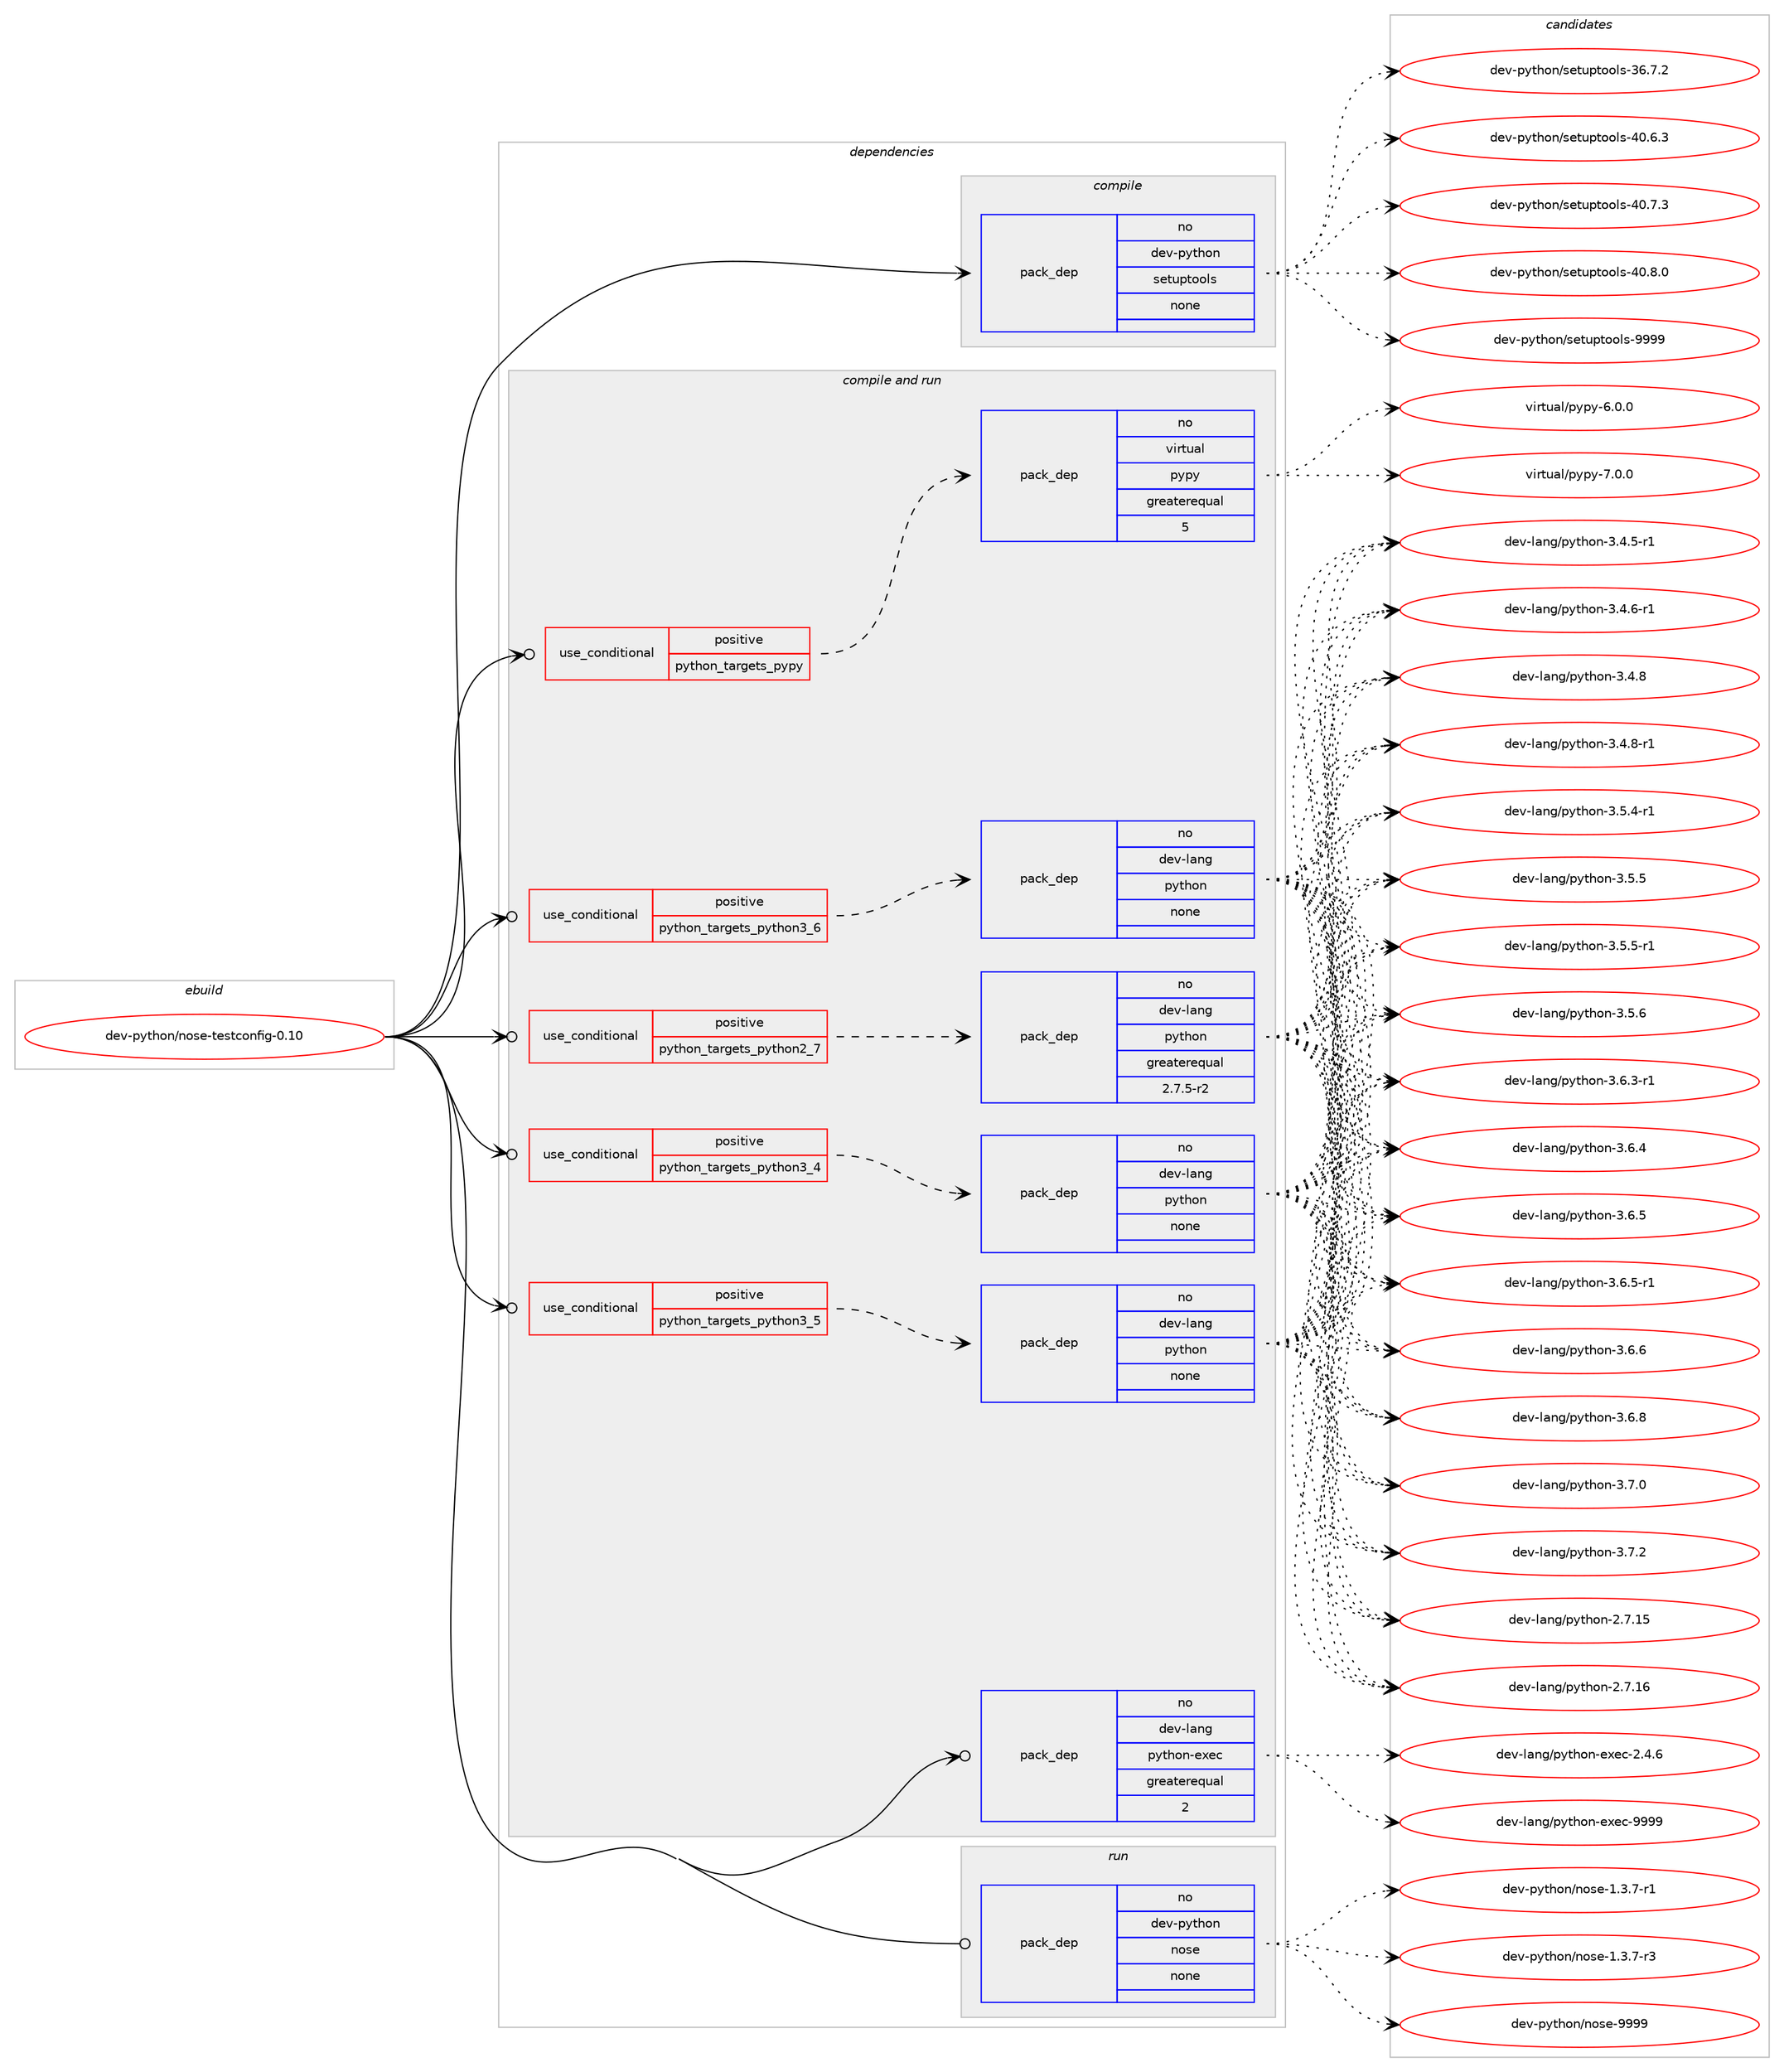 digraph prolog {

# *************
# Graph options
# *************

newrank=true;
concentrate=true;
compound=true;
graph [rankdir=LR,fontname=Helvetica,fontsize=10,ranksep=1.5];#, ranksep=2.5, nodesep=0.2];
edge  [arrowhead=vee];
node  [fontname=Helvetica,fontsize=10];

# **********
# The ebuild
# **********

subgraph cluster_leftcol {
color=gray;
rank=same;
label=<<i>ebuild</i>>;
id [label="dev-python/nose-testconfig-0.10", color=red, width=4, href="../dev-python/nose-testconfig-0.10.svg"];
}

# ****************
# The dependencies
# ****************

subgraph cluster_midcol {
color=gray;
label=<<i>dependencies</i>>;
subgraph cluster_compile {
fillcolor="#eeeeee";
style=filled;
label=<<i>compile</i>>;
subgraph pack1019515 {
dependency1421006 [label=<<TABLE BORDER="0" CELLBORDER="1" CELLSPACING="0" CELLPADDING="4" WIDTH="220"><TR><TD ROWSPAN="6" CELLPADDING="30">pack_dep</TD></TR><TR><TD WIDTH="110">no</TD></TR><TR><TD>dev-python</TD></TR><TR><TD>setuptools</TD></TR><TR><TD>none</TD></TR><TR><TD></TD></TR></TABLE>>, shape=none, color=blue];
}
id:e -> dependency1421006:w [weight=20,style="solid",arrowhead="vee"];
}
subgraph cluster_compileandrun {
fillcolor="#eeeeee";
style=filled;
label=<<i>compile and run</i>>;
subgraph cond378214 {
dependency1421007 [label=<<TABLE BORDER="0" CELLBORDER="1" CELLSPACING="0" CELLPADDING="4"><TR><TD ROWSPAN="3" CELLPADDING="10">use_conditional</TD></TR><TR><TD>positive</TD></TR><TR><TD>python_targets_pypy</TD></TR></TABLE>>, shape=none, color=red];
subgraph pack1019516 {
dependency1421008 [label=<<TABLE BORDER="0" CELLBORDER="1" CELLSPACING="0" CELLPADDING="4" WIDTH="220"><TR><TD ROWSPAN="6" CELLPADDING="30">pack_dep</TD></TR><TR><TD WIDTH="110">no</TD></TR><TR><TD>virtual</TD></TR><TR><TD>pypy</TD></TR><TR><TD>greaterequal</TD></TR><TR><TD>5</TD></TR></TABLE>>, shape=none, color=blue];
}
dependency1421007:e -> dependency1421008:w [weight=20,style="dashed",arrowhead="vee"];
}
id:e -> dependency1421007:w [weight=20,style="solid",arrowhead="odotvee"];
subgraph cond378215 {
dependency1421009 [label=<<TABLE BORDER="0" CELLBORDER="1" CELLSPACING="0" CELLPADDING="4"><TR><TD ROWSPAN="3" CELLPADDING="10">use_conditional</TD></TR><TR><TD>positive</TD></TR><TR><TD>python_targets_python2_7</TD></TR></TABLE>>, shape=none, color=red];
subgraph pack1019517 {
dependency1421010 [label=<<TABLE BORDER="0" CELLBORDER="1" CELLSPACING="0" CELLPADDING="4" WIDTH="220"><TR><TD ROWSPAN="6" CELLPADDING="30">pack_dep</TD></TR><TR><TD WIDTH="110">no</TD></TR><TR><TD>dev-lang</TD></TR><TR><TD>python</TD></TR><TR><TD>greaterequal</TD></TR><TR><TD>2.7.5-r2</TD></TR></TABLE>>, shape=none, color=blue];
}
dependency1421009:e -> dependency1421010:w [weight=20,style="dashed",arrowhead="vee"];
}
id:e -> dependency1421009:w [weight=20,style="solid",arrowhead="odotvee"];
subgraph cond378216 {
dependency1421011 [label=<<TABLE BORDER="0" CELLBORDER="1" CELLSPACING="0" CELLPADDING="4"><TR><TD ROWSPAN="3" CELLPADDING="10">use_conditional</TD></TR><TR><TD>positive</TD></TR><TR><TD>python_targets_python3_4</TD></TR></TABLE>>, shape=none, color=red];
subgraph pack1019518 {
dependency1421012 [label=<<TABLE BORDER="0" CELLBORDER="1" CELLSPACING="0" CELLPADDING="4" WIDTH="220"><TR><TD ROWSPAN="6" CELLPADDING="30">pack_dep</TD></TR><TR><TD WIDTH="110">no</TD></TR><TR><TD>dev-lang</TD></TR><TR><TD>python</TD></TR><TR><TD>none</TD></TR><TR><TD></TD></TR></TABLE>>, shape=none, color=blue];
}
dependency1421011:e -> dependency1421012:w [weight=20,style="dashed",arrowhead="vee"];
}
id:e -> dependency1421011:w [weight=20,style="solid",arrowhead="odotvee"];
subgraph cond378217 {
dependency1421013 [label=<<TABLE BORDER="0" CELLBORDER="1" CELLSPACING="0" CELLPADDING="4"><TR><TD ROWSPAN="3" CELLPADDING="10">use_conditional</TD></TR><TR><TD>positive</TD></TR><TR><TD>python_targets_python3_5</TD></TR></TABLE>>, shape=none, color=red];
subgraph pack1019519 {
dependency1421014 [label=<<TABLE BORDER="0" CELLBORDER="1" CELLSPACING="0" CELLPADDING="4" WIDTH="220"><TR><TD ROWSPAN="6" CELLPADDING="30">pack_dep</TD></TR><TR><TD WIDTH="110">no</TD></TR><TR><TD>dev-lang</TD></TR><TR><TD>python</TD></TR><TR><TD>none</TD></TR><TR><TD></TD></TR></TABLE>>, shape=none, color=blue];
}
dependency1421013:e -> dependency1421014:w [weight=20,style="dashed",arrowhead="vee"];
}
id:e -> dependency1421013:w [weight=20,style="solid",arrowhead="odotvee"];
subgraph cond378218 {
dependency1421015 [label=<<TABLE BORDER="0" CELLBORDER="1" CELLSPACING="0" CELLPADDING="4"><TR><TD ROWSPAN="3" CELLPADDING="10">use_conditional</TD></TR><TR><TD>positive</TD></TR><TR><TD>python_targets_python3_6</TD></TR></TABLE>>, shape=none, color=red];
subgraph pack1019520 {
dependency1421016 [label=<<TABLE BORDER="0" CELLBORDER="1" CELLSPACING="0" CELLPADDING="4" WIDTH="220"><TR><TD ROWSPAN="6" CELLPADDING="30">pack_dep</TD></TR><TR><TD WIDTH="110">no</TD></TR><TR><TD>dev-lang</TD></TR><TR><TD>python</TD></TR><TR><TD>none</TD></TR><TR><TD></TD></TR></TABLE>>, shape=none, color=blue];
}
dependency1421015:e -> dependency1421016:w [weight=20,style="dashed",arrowhead="vee"];
}
id:e -> dependency1421015:w [weight=20,style="solid",arrowhead="odotvee"];
subgraph pack1019521 {
dependency1421017 [label=<<TABLE BORDER="0" CELLBORDER="1" CELLSPACING="0" CELLPADDING="4" WIDTH="220"><TR><TD ROWSPAN="6" CELLPADDING="30">pack_dep</TD></TR><TR><TD WIDTH="110">no</TD></TR><TR><TD>dev-lang</TD></TR><TR><TD>python-exec</TD></TR><TR><TD>greaterequal</TD></TR><TR><TD>2</TD></TR></TABLE>>, shape=none, color=blue];
}
id:e -> dependency1421017:w [weight=20,style="solid",arrowhead="odotvee"];
}
subgraph cluster_run {
fillcolor="#eeeeee";
style=filled;
label=<<i>run</i>>;
subgraph pack1019522 {
dependency1421018 [label=<<TABLE BORDER="0" CELLBORDER="1" CELLSPACING="0" CELLPADDING="4" WIDTH="220"><TR><TD ROWSPAN="6" CELLPADDING="30">pack_dep</TD></TR><TR><TD WIDTH="110">no</TD></TR><TR><TD>dev-python</TD></TR><TR><TD>nose</TD></TR><TR><TD>none</TD></TR><TR><TD></TD></TR></TABLE>>, shape=none, color=blue];
}
id:e -> dependency1421018:w [weight=20,style="solid",arrowhead="odot"];
}
}

# **************
# The candidates
# **************

subgraph cluster_choices {
rank=same;
color=gray;
label=<<i>candidates</i>>;

subgraph choice1019515 {
color=black;
nodesep=1;
choice100101118451121211161041111104711510111611711211611111110811545515446554650 [label="dev-python/setuptools-36.7.2", color=red, width=4,href="../dev-python/setuptools-36.7.2.svg"];
choice100101118451121211161041111104711510111611711211611111110811545524846544651 [label="dev-python/setuptools-40.6.3", color=red, width=4,href="../dev-python/setuptools-40.6.3.svg"];
choice100101118451121211161041111104711510111611711211611111110811545524846554651 [label="dev-python/setuptools-40.7.3", color=red, width=4,href="../dev-python/setuptools-40.7.3.svg"];
choice100101118451121211161041111104711510111611711211611111110811545524846564648 [label="dev-python/setuptools-40.8.0", color=red, width=4,href="../dev-python/setuptools-40.8.0.svg"];
choice10010111845112121116104111110471151011161171121161111111081154557575757 [label="dev-python/setuptools-9999", color=red, width=4,href="../dev-python/setuptools-9999.svg"];
dependency1421006:e -> choice100101118451121211161041111104711510111611711211611111110811545515446554650:w [style=dotted,weight="100"];
dependency1421006:e -> choice100101118451121211161041111104711510111611711211611111110811545524846544651:w [style=dotted,weight="100"];
dependency1421006:e -> choice100101118451121211161041111104711510111611711211611111110811545524846554651:w [style=dotted,weight="100"];
dependency1421006:e -> choice100101118451121211161041111104711510111611711211611111110811545524846564648:w [style=dotted,weight="100"];
dependency1421006:e -> choice10010111845112121116104111110471151011161171121161111111081154557575757:w [style=dotted,weight="100"];
}
subgraph choice1019516 {
color=black;
nodesep=1;
choice1181051141161179710847112121112121455446484648 [label="virtual/pypy-6.0.0", color=red, width=4,href="../virtual/pypy-6.0.0.svg"];
choice1181051141161179710847112121112121455546484648 [label="virtual/pypy-7.0.0", color=red, width=4,href="../virtual/pypy-7.0.0.svg"];
dependency1421008:e -> choice1181051141161179710847112121112121455446484648:w [style=dotted,weight="100"];
dependency1421008:e -> choice1181051141161179710847112121112121455546484648:w [style=dotted,weight="100"];
}
subgraph choice1019517 {
color=black;
nodesep=1;
choice10010111845108971101034711212111610411111045504655464953 [label="dev-lang/python-2.7.15", color=red, width=4,href="../dev-lang/python-2.7.15.svg"];
choice10010111845108971101034711212111610411111045504655464954 [label="dev-lang/python-2.7.16", color=red, width=4,href="../dev-lang/python-2.7.16.svg"];
choice1001011184510897110103471121211161041111104551465246534511449 [label="dev-lang/python-3.4.5-r1", color=red, width=4,href="../dev-lang/python-3.4.5-r1.svg"];
choice1001011184510897110103471121211161041111104551465246544511449 [label="dev-lang/python-3.4.6-r1", color=red, width=4,href="../dev-lang/python-3.4.6-r1.svg"];
choice100101118451089711010347112121116104111110455146524656 [label="dev-lang/python-3.4.8", color=red, width=4,href="../dev-lang/python-3.4.8.svg"];
choice1001011184510897110103471121211161041111104551465246564511449 [label="dev-lang/python-3.4.8-r1", color=red, width=4,href="../dev-lang/python-3.4.8-r1.svg"];
choice1001011184510897110103471121211161041111104551465346524511449 [label="dev-lang/python-3.5.4-r1", color=red, width=4,href="../dev-lang/python-3.5.4-r1.svg"];
choice100101118451089711010347112121116104111110455146534653 [label="dev-lang/python-3.5.5", color=red, width=4,href="../dev-lang/python-3.5.5.svg"];
choice1001011184510897110103471121211161041111104551465346534511449 [label="dev-lang/python-3.5.5-r1", color=red, width=4,href="../dev-lang/python-3.5.5-r1.svg"];
choice100101118451089711010347112121116104111110455146534654 [label="dev-lang/python-3.5.6", color=red, width=4,href="../dev-lang/python-3.5.6.svg"];
choice1001011184510897110103471121211161041111104551465446514511449 [label="dev-lang/python-3.6.3-r1", color=red, width=4,href="../dev-lang/python-3.6.3-r1.svg"];
choice100101118451089711010347112121116104111110455146544652 [label="dev-lang/python-3.6.4", color=red, width=4,href="../dev-lang/python-3.6.4.svg"];
choice100101118451089711010347112121116104111110455146544653 [label="dev-lang/python-3.6.5", color=red, width=4,href="../dev-lang/python-3.6.5.svg"];
choice1001011184510897110103471121211161041111104551465446534511449 [label="dev-lang/python-3.6.5-r1", color=red, width=4,href="../dev-lang/python-3.6.5-r1.svg"];
choice100101118451089711010347112121116104111110455146544654 [label="dev-lang/python-3.6.6", color=red, width=4,href="../dev-lang/python-3.6.6.svg"];
choice100101118451089711010347112121116104111110455146544656 [label="dev-lang/python-3.6.8", color=red, width=4,href="../dev-lang/python-3.6.8.svg"];
choice100101118451089711010347112121116104111110455146554648 [label="dev-lang/python-3.7.0", color=red, width=4,href="../dev-lang/python-3.7.0.svg"];
choice100101118451089711010347112121116104111110455146554650 [label="dev-lang/python-3.7.2", color=red, width=4,href="../dev-lang/python-3.7.2.svg"];
dependency1421010:e -> choice10010111845108971101034711212111610411111045504655464953:w [style=dotted,weight="100"];
dependency1421010:e -> choice10010111845108971101034711212111610411111045504655464954:w [style=dotted,weight="100"];
dependency1421010:e -> choice1001011184510897110103471121211161041111104551465246534511449:w [style=dotted,weight="100"];
dependency1421010:e -> choice1001011184510897110103471121211161041111104551465246544511449:w [style=dotted,weight="100"];
dependency1421010:e -> choice100101118451089711010347112121116104111110455146524656:w [style=dotted,weight="100"];
dependency1421010:e -> choice1001011184510897110103471121211161041111104551465246564511449:w [style=dotted,weight="100"];
dependency1421010:e -> choice1001011184510897110103471121211161041111104551465346524511449:w [style=dotted,weight="100"];
dependency1421010:e -> choice100101118451089711010347112121116104111110455146534653:w [style=dotted,weight="100"];
dependency1421010:e -> choice1001011184510897110103471121211161041111104551465346534511449:w [style=dotted,weight="100"];
dependency1421010:e -> choice100101118451089711010347112121116104111110455146534654:w [style=dotted,weight="100"];
dependency1421010:e -> choice1001011184510897110103471121211161041111104551465446514511449:w [style=dotted,weight="100"];
dependency1421010:e -> choice100101118451089711010347112121116104111110455146544652:w [style=dotted,weight="100"];
dependency1421010:e -> choice100101118451089711010347112121116104111110455146544653:w [style=dotted,weight="100"];
dependency1421010:e -> choice1001011184510897110103471121211161041111104551465446534511449:w [style=dotted,weight="100"];
dependency1421010:e -> choice100101118451089711010347112121116104111110455146544654:w [style=dotted,weight="100"];
dependency1421010:e -> choice100101118451089711010347112121116104111110455146544656:w [style=dotted,weight="100"];
dependency1421010:e -> choice100101118451089711010347112121116104111110455146554648:w [style=dotted,weight="100"];
dependency1421010:e -> choice100101118451089711010347112121116104111110455146554650:w [style=dotted,weight="100"];
}
subgraph choice1019518 {
color=black;
nodesep=1;
choice10010111845108971101034711212111610411111045504655464953 [label="dev-lang/python-2.7.15", color=red, width=4,href="../dev-lang/python-2.7.15.svg"];
choice10010111845108971101034711212111610411111045504655464954 [label="dev-lang/python-2.7.16", color=red, width=4,href="../dev-lang/python-2.7.16.svg"];
choice1001011184510897110103471121211161041111104551465246534511449 [label="dev-lang/python-3.4.5-r1", color=red, width=4,href="../dev-lang/python-3.4.5-r1.svg"];
choice1001011184510897110103471121211161041111104551465246544511449 [label="dev-lang/python-3.4.6-r1", color=red, width=4,href="../dev-lang/python-3.4.6-r1.svg"];
choice100101118451089711010347112121116104111110455146524656 [label="dev-lang/python-3.4.8", color=red, width=4,href="../dev-lang/python-3.4.8.svg"];
choice1001011184510897110103471121211161041111104551465246564511449 [label="dev-lang/python-3.4.8-r1", color=red, width=4,href="../dev-lang/python-3.4.8-r1.svg"];
choice1001011184510897110103471121211161041111104551465346524511449 [label="dev-lang/python-3.5.4-r1", color=red, width=4,href="../dev-lang/python-3.5.4-r1.svg"];
choice100101118451089711010347112121116104111110455146534653 [label="dev-lang/python-3.5.5", color=red, width=4,href="../dev-lang/python-3.5.5.svg"];
choice1001011184510897110103471121211161041111104551465346534511449 [label="dev-lang/python-3.5.5-r1", color=red, width=4,href="../dev-lang/python-3.5.5-r1.svg"];
choice100101118451089711010347112121116104111110455146534654 [label="dev-lang/python-3.5.6", color=red, width=4,href="../dev-lang/python-3.5.6.svg"];
choice1001011184510897110103471121211161041111104551465446514511449 [label="dev-lang/python-3.6.3-r1", color=red, width=4,href="../dev-lang/python-3.6.3-r1.svg"];
choice100101118451089711010347112121116104111110455146544652 [label="dev-lang/python-3.6.4", color=red, width=4,href="../dev-lang/python-3.6.4.svg"];
choice100101118451089711010347112121116104111110455146544653 [label="dev-lang/python-3.6.5", color=red, width=4,href="../dev-lang/python-3.6.5.svg"];
choice1001011184510897110103471121211161041111104551465446534511449 [label="dev-lang/python-3.6.5-r1", color=red, width=4,href="../dev-lang/python-3.6.5-r1.svg"];
choice100101118451089711010347112121116104111110455146544654 [label="dev-lang/python-3.6.6", color=red, width=4,href="../dev-lang/python-3.6.6.svg"];
choice100101118451089711010347112121116104111110455146544656 [label="dev-lang/python-3.6.8", color=red, width=4,href="../dev-lang/python-3.6.8.svg"];
choice100101118451089711010347112121116104111110455146554648 [label="dev-lang/python-3.7.0", color=red, width=4,href="../dev-lang/python-3.7.0.svg"];
choice100101118451089711010347112121116104111110455146554650 [label="dev-lang/python-3.7.2", color=red, width=4,href="../dev-lang/python-3.7.2.svg"];
dependency1421012:e -> choice10010111845108971101034711212111610411111045504655464953:w [style=dotted,weight="100"];
dependency1421012:e -> choice10010111845108971101034711212111610411111045504655464954:w [style=dotted,weight="100"];
dependency1421012:e -> choice1001011184510897110103471121211161041111104551465246534511449:w [style=dotted,weight="100"];
dependency1421012:e -> choice1001011184510897110103471121211161041111104551465246544511449:w [style=dotted,weight="100"];
dependency1421012:e -> choice100101118451089711010347112121116104111110455146524656:w [style=dotted,weight="100"];
dependency1421012:e -> choice1001011184510897110103471121211161041111104551465246564511449:w [style=dotted,weight="100"];
dependency1421012:e -> choice1001011184510897110103471121211161041111104551465346524511449:w [style=dotted,weight="100"];
dependency1421012:e -> choice100101118451089711010347112121116104111110455146534653:w [style=dotted,weight="100"];
dependency1421012:e -> choice1001011184510897110103471121211161041111104551465346534511449:w [style=dotted,weight="100"];
dependency1421012:e -> choice100101118451089711010347112121116104111110455146534654:w [style=dotted,weight="100"];
dependency1421012:e -> choice1001011184510897110103471121211161041111104551465446514511449:w [style=dotted,weight="100"];
dependency1421012:e -> choice100101118451089711010347112121116104111110455146544652:w [style=dotted,weight="100"];
dependency1421012:e -> choice100101118451089711010347112121116104111110455146544653:w [style=dotted,weight="100"];
dependency1421012:e -> choice1001011184510897110103471121211161041111104551465446534511449:w [style=dotted,weight="100"];
dependency1421012:e -> choice100101118451089711010347112121116104111110455146544654:w [style=dotted,weight="100"];
dependency1421012:e -> choice100101118451089711010347112121116104111110455146544656:w [style=dotted,weight="100"];
dependency1421012:e -> choice100101118451089711010347112121116104111110455146554648:w [style=dotted,weight="100"];
dependency1421012:e -> choice100101118451089711010347112121116104111110455146554650:w [style=dotted,weight="100"];
}
subgraph choice1019519 {
color=black;
nodesep=1;
choice10010111845108971101034711212111610411111045504655464953 [label="dev-lang/python-2.7.15", color=red, width=4,href="../dev-lang/python-2.7.15.svg"];
choice10010111845108971101034711212111610411111045504655464954 [label="dev-lang/python-2.7.16", color=red, width=4,href="../dev-lang/python-2.7.16.svg"];
choice1001011184510897110103471121211161041111104551465246534511449 [label="dev-lang/python-3.4.5-r1", color=red, width=4,href="../dev-lang/python-3.4.5-r1.svg"];
choice1001011184510897110103471121211161041111104551465246544511449 [label="dev-lang/python-3.4.6-r1", color=red, width=4,href="../dev-lang/python-3.4.6-r1.svg"];
choice100101118451089711010347112121116104111110455146524656 [label="dev-lang/python-3.4.8", color=red, width=4,href="../dev-lang/python-3.4.8.svg"];
choice1001011184510897110103471121211161041111104551465246564511449 [label="dev-lang/python-3.4.8-r1", color=red, width=4,href="../dev-lang/python-3.4.8-r1.svg"];
choice1001011184510897110103471121211161041111104551465346524511449 [label="dev-lang/python-3.5.4-r1", color=red, width=4,href="../dev-lang/python-3.5.4-r1.svg"];
choice100101118451089711010347112121116104111110455146534653 [label="dev-lang/python-3.5.5", color=red, width=4,href="../dev-lang/python-3.5.5.svg"];
choice1001011184510897110103471121211161041111104551465346534511449 [label="dev-lang/python-3.5.5-r1", color=red, width=4,href="../dev-lang/python-3.5.5-r1.svg"];
choice100101118451089711010347112121116104111110455146534654 [label="dev-lang/python-3.5.6", color=red, width=4,href="../dev-lang/python-3.5.6.svg"];
choice1001011184510897110103471121211161041111104551465446514511449 [label="dev-lang/python-3.6.3-r1", color=red, width=4,href="../dev-lang/python-3.6.3-r1.svg"];
choice100101118451089711010347112121116104111110455146544652 [label="dev-lang/python-3.6.4", color=red, width=4,href="../dev-lang/python-3.6.4.svg"];
choice100101118451089711010347112121116104111110455146544653 [label="dev-lang/python-3.6.5", color=red, width=4,href="../dev-lang/python-3.6.5.svg"];
choice1001011184510897110103471121211161041111104551465446534511449 [label="dev-lang/python-3.6.5-r1", color=red, width=4,href="../dev-lang/python-3.6.5-r1.svg"];
choice100101118451089711010347112121116104111110455146544654 [label="dev-lang/python-3.6.6", color=red, width=4,href="../dev-lang/python-3.6.6.svg"];
choice100101118451089711010347112121116104111110455146544656 [label="dev-lang/python-3.6.8", color=red, width=4,href="../dev-lang/python-3.6.8.svg"];
choice100101118451089711010347112121116104111110455146554648 [label="dev-lang/python-3.7.0", color=red, width=4,href="../dev-lang/python-3.7.0.svg"];
choice100101118451089711010347112121116104111110455146554650 [label="dev-lang/python-3.7.2", color=red, width=4,href="../dev-lang/python-3.7.2.svg"];
dependency1421014:e -> choice10010111845108971101034711212111610411111045504655464953:w [style=dotted,weight="100"];
dependency1421014:e -> choice10010111845108971101034711212111610411111045504655464954:w [style=dotted,weight="100"];
dependency1421014:e -> choice1001011184510897110103471121211161041111104551465246534511449:w [style=dotted,weight="100"];
dependency1421014:e -> choice1001011184510897110103471121211161041111104551465246544511449:w [style=dotted,weight="100"];
dependency1421014:e -> choice100101118451089711010347112121116104111110455146524656:w [style=dotted,weight="100"];
dependency1421014:e -> choice1001011184510897110103471121211161041111104551465246564511449:w [style=dotted,weight="100"];
dependency1421014:e -> choice1001011184510897110103471121211161041111104551465346524511449:w [style=dotted,weight="100"];
dependency1421014:e -> choice100101118451089711010347112121116104111110455146534653:w [style=dotted,weight="100"];
dependency1421014:e -> choice1001011184510897110103471121211161041111104551465346534511449:w [style=dotted,weight="100"];
dependency1421014:e -> choice100101118451089711010347112121116104111110455146534654:w [style=dotted,weight="100"];
dependency1421014:e -> choice1001011184510897110103471121211161041111104551465446514511449:w [style=dotted,weight="100"];
dependency1421014:e -> choice100101118451089711010347112121116104111110455146544652:w [style=dotted,weight="100"];
dependency1421014:e -> choice100101118451089711010347112121116104111110455146544653:w [style=dotted,weight="100"];
dependency1421014:e -> choice1001011184510897110103471121211161041111104551465446534511449:w [style=dotted,weight="100"];
dependency1421014:e -> choice100101118451089711010347112121116104111110455146544654:w [style=dotted,weight="100"];
dependency1421014:e -> choice100101118451089711010347112121116104111110455146544656:w [style=dotted,weight="100"];
dependency1421014:e -> choice100101118451089711010347112121116104111110455146554648:w [style=dotted,weight="100"];
dependency1421014:e -> choice100101118451089711010347112121116104111110455146554650:w [style=dotted,weight="100"];
}
subgraph choice1019520 {
color=black;
nodesep=1;
choice10010111845108971101034711212111610411111045504655464953 [label="dev-lang/python-2.7.15", color=red, width=4,href="../dev-lang/python-2.7.15.svg"];
choice10010111845108971101034711212111610411111045504655464954 [label="dev-lang/python-2.7.16", color=red, width=4,href="../dev-lang/python-2.7.16.svg"];
choice1001011184510897110103471121211161041111104551465246534511449 [label="dev-lang/python-3.4.5-r1", color=red, width=4,href="../dev-lang/python-3.4.5-r1.svg"];
choice1001011184510897110103471121211161041111104551465246544511449 [label="dev-lang/python-3.4.6-r1", color=red, width=4,href="../dev-lang/python-3.4.6-r1.svg"];
choice100101118451089711010347112121116104111110455146524656 [label="dev-lang/python-3.4.8", color=red, width=4,href="../dev-lang/python-3.4.8.svg"];
choice1001011184510897110103471121211161041111104551465246564511449 [label="dev-lang/python-3.4.8-r1", color=red, width=4,href="../dev-lang/python-3.4.8-r1.svg"];
choice1001011184510897110103471121211161041111104551465346524511449 [label="dev-lang/python-3.5.4-r1", color=red, width=4,href="../dev-lang/python-3.5.4-r1.svg"];
choice100101118451089711010347112121116104111110455146534653 [label="dev-lang/python-3.5.5", color=red, width=4,href="../dev-lang/python-3.5.5.svg"];
choice1001011184510897110103471121211161041111104551465346534511449 [label="dev-lang/python-3.5.5-r1", color=red, width=4,href="../dev-lang/python-3.5.5-r1.svg"];
choice100101118451089711010347112121116104111110455146534654 [label="dev-lang/python-3.5.6", color=red, width=4,href="../dev-lang/python-3.5.6.svg"];
choice1001011184510897110103471121211161041111104551465446514511449 [label="dev-lang/python-3.6.3-r1", color=red, width=4,href="../dev-lang/python-3.6.3-r1.svg"];
choice100101118451089711010347112121116104111110455146544652 [label="dev-lang/python-3.6.4", color=red, width=4,href="../dev-lang/python-3.6.4.svg"];
choice100101118451089711010347112121116104111110455146544653 [label="dev-lang/python-3.6.5", color=red, width=4,href="../dev-lang/python-3.6.5.svg"];
choice1001011184510897110103471121211161041111104551465446534511449 [label="dev-lang/python-3.6.5-r1", color=red, width=4,href="../dev-lang/python-3.6.5-r1.svg"];
choice100101118451089711010347112121116104111110455146544654 [label="dev-lang/python-3.6.6", color=red, width=4,href="../dev-lang/python-3.6.6.svg"];
choice100101118451089711010347112121116104111110455146544656 [label="dev-lang/python-3.6.8", color=red, width=4,href="../dev-lang/python-3.6.8.svg"];
choice100101118451089711010347112121116104111110455146554648 [label="dev-lang/python-3.7.0", color=red, width=4,href="../dev-lang/python-3.7.0.svg"];
choice100101118451089711010347112121116104111110455146554650 [label="dev-lang/python-3.7.2", color=red, width=4,href="../dev-lang/python-3.7.2.svg"];
dependency1421016:e -> choice10010111845108971101034711212111610411111045504655464953:w [style=dotted,weight="100"];
dependency1421016:e -> choice10010111845108971101034711212111610411111045504655464954:w [style=dotted,weight="100"];
dependency1421016:e -> choice1001011184510897110103471121211161041111104551465246534511449:w [style=dotted,weight="100"];
dependency1421016:e -> choice1001011184510897110103471121211161041111104551465246544511449:w [style=dotted,weight="100"];
dependency1421016:e -> choice100101118451089711010347112121116104111110455146524656:w [style=dotted,weight="100"];
dependency1421016:e -> choice1001011184510897110103471121211161041111104551465246564511449:w [style=dotted,weight="100"];
dependency1421016:e -> choice1001011184510897110103471121211161041111104551465346524511449:w [style=dotted,weight="100"];
dependency1421016:e -> choice100101118451089711010347112121116104111110455146534653:w [style=dotted,weight="100"];
dependency1421016:e -> choice1001011184510897110103471121211161041111104551465346534511449:w [style=dotted,weight="100"];
dependency1421016:e -> choice100101118451089711010347112121116104111110455146534654:w [style=dotted,weight="100"];
dependency1421016:e -> choice1001011184510897110103471121211161041111104551465446514511449:w [style=dotted,weight="100"];
dependency1421016:e -> choice100101118451089711010347112121116104111110455146544652:w [style=dotted,weight="100"];
dependency1421016:e -> choice100101118451089711010347112121116104111110455146544653:w [style=dotted,weight="100"];
dependency1421016:e -> choice1001011184510897110103471121211161041111104551465446534511449:w [style=dotted,weight="100"];
dependency1421016:e -> choice100101118451089711010347112121116104111110455146544654:w [style=dotted,weight="100"];
dependency1421016:e -> choice100101118451089711010347112121116104111110455146544656:w [style=dotted,weight="100"];
dependency1421016:e -> choice100101118451089711010347112121116104111110455146554648:w [style=dotted,weight="100"];
dependency1421016:e -> choice100101118451089711010347112121116104111110455146554650:w [style=dotted,weight="100"];
}
subgraph choice1019521 {
color=black;
nodesep=1;
choice1001011184510897110103471121211161041111104510112010199455046524654 [label="dev-lang/python-exec-2.4.6", color=red, width=4,href="../dev-lang/python-exec-2.4.6.svg"];
choice10010111845108971101034711212111610411111045101120101994557575757 [label="dev-lang/python-exec-9999", color=red, width=4,href="../dev-lang/python-exec-9999.svg"];
dependency1421017:e -> choice1001011184510897110103471121211161041111104510112010199455046524654:w [style=dotted,weight="100"];
dependency1421017:e -> choice10010111845108971101034711212111610411111045101120101994557575757:w [style=dotted,weight="100"];
}
subgraph choice1019522 {
color=black;
nodesep=1;
choice10010111845112121116104111110471101111151014549465146554511449 [label="dev-python/nose-1.3.7-r1", color=red, width=4,href="../dev-python/nose-1.3.7-r1.svg"];
choice10010111845112121116104111110471101111151014549465146554511451 [label="dev-python/nose-1.3.7-r3", color=red, width=4,href="../dev-python/nose-1.3.7-r3.svg"];
choice10010111845112121116104111110471101111151014557575757 [label="dev-python/nose-9999", color=red, width=4,href="../dev-python/nose-9999.svg"];
dependency1421018:e -> choice10010111845112121116104111110471101111151014549465146554511449:w [style=dotted,weight="100"];
dependency1421018:e -> choice10010111845112121116104111110471101111151014549465146554511451:w [style=dotted,weight="100"];
dependency1421018:e -> choice10010111845112121116104111110471101111151014557575757:w [style=dotted,weight="100"];
}
}

}
